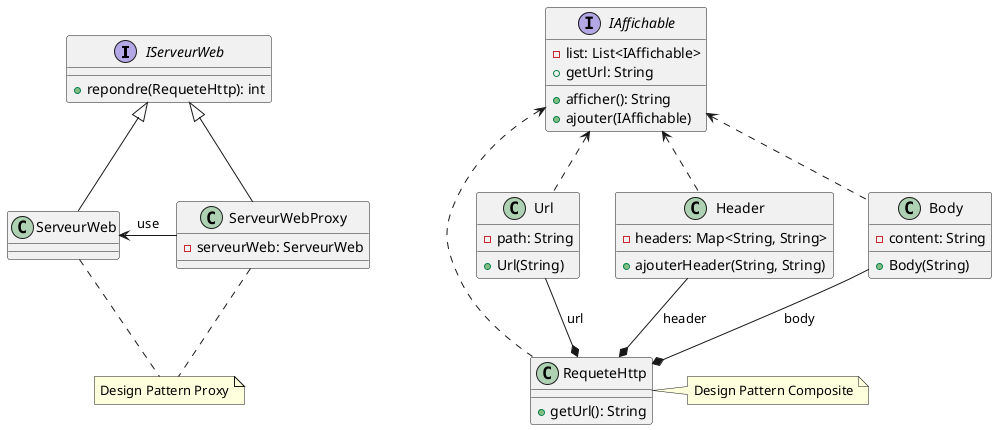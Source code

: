 @startuml ServeurWeb

interface IServeurWeb {
     + repondre(RequeteHttp): int
}

class ServeurWeb 

class ServeurWebProxy {
     - serveurWeb: ServeurWeb
}

class RequeteHttp {
     + getUrl(): String
}
note right: Design Pattern Composite

interface IAffichable {
     - list: List<IAffichable>
     + afficher(): String
     + ajouter(IAffichable)
     + getUrl: String
}

class Url {
     - path: String
     + Url(String)
}

class Header {
     - headers: Map<String, String>
     + ajouterHeader(String, String)
}

class Body {
     - content: String
     + Body(String)
}

RequeteHttp .up.> IAffichable
Url .up.> IAffichable
Header .up.> IAffichable
Body .up.> IAffichable

Url -down-* RequeteHttp: url
Header -down-* RequeteHttp: header
Body -down-* RequeteHttp: body
 
ServeurWeb <-right- ServeurWebProxy : use
ServeurWeb -up-|> IServeurWeb
ServeurWebProxy -up-|> IServeurWeb
note "Design Pattern Proxy" as NoteProxy
ServeurWebProxy .down. NoteProxy
ServeurWeb .down. NoteProxy

@enduml
